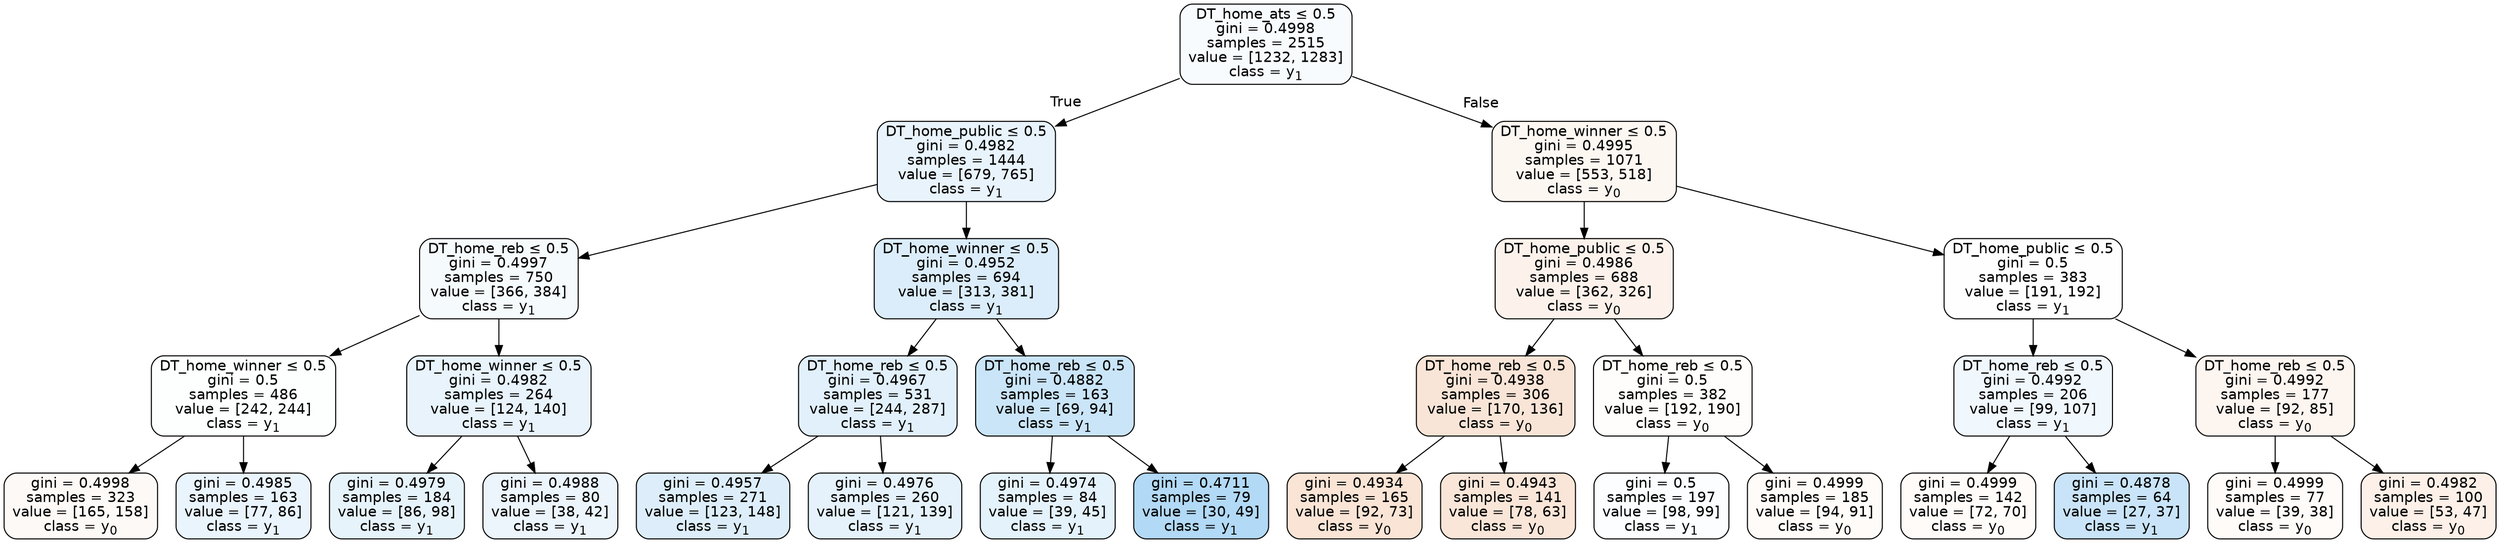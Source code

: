 digraph Tree {
node [shape=box, style="filled, rounded", color="black", fontname=helvetica] ;
edge [fontname=helvetica] ;
0 [label=<DT_home_ats &le; 0.5<br/>gini = 0.4998<br/>samples = 2515<br/>value = [1232, 1283]<br/>class = y<SUB>1</SUB>>, fillcolor="#399de50a"] ;
1 [label=<DT_home_public &le; 0.5<br/>gini = 0.4982<br/>samples = 1444<br/>value = [679, 765]<br/>class = y<SUB>1</SUB>>, fillcolor="#399de51d"] ;
0 -> 1 [labeldistance=2.5, labelangle=45, headlabel="True"] ;
2 [label=<DT_home_reb &le; 0.5<br/>gini = 0.4997<br/>samples = 750<br/>value = [366, 384]<br/>class = y<SUB>1</SUB>>, fillcolor="#399de50c"] ;
1 -> 2 ;
3 [label=<DT_home_winner &le; 0.5<br/>gini = 0.5<br/>samples = 486<br/>value = [242, 244]<br/>class = y<SUB>1</SUB>>, fillcolor="#399de502"] ;
2 -> 3 ;
4 [label=<gini = 0.4998<br/>samples = 323<br/>value = [165, 158]<br/>class = y<SUB>0</SUB>>, fillcolor="#e581390b"] ;
3 -> 4 ;
5 [label=<gini = 0.4985<br/>samples = 163<br/>value = [77, 86]<br/>class = y<SUB>1</SUB>>, fillcolor="#399de51b"] ;
3 -> 5 ;
6 [label=<DT_home_winner &le; 0.5<br/>gini = 0.4982<br/>samples = 264<br/>value = [124, 140]<br/>class = y<SUB>1</SUB>>, fillcolor="#399de51d"] ;
2 -> 6 ;
7 [label=<gini = 0.4979<br/>samples = 184<br/>value = [86, 98]<br/>class = y<SUB>1</SUB>>, fillcolor="#399de51f"] ;
6 -> 7 ;
8 [label=<gini = 0.4988<br/>samples = 80<br/>value = [38, 42]<br/>class = y<SUB>1</SUB>>, fillcolor="#399de518"] ;
6 -> 8 ;
9 [label=<DT_home_winner &le; 0.5<br/>gini = 0.4952<br/>samples = 694<br/>value = [313, 381]<br/>class = y<SUB>1</SUB>>, fillcolor="#399de52e"] ;
1 -> 9 ;
10 [label=<DT_home_reb &le; 0.5<br/>gini = 0.4967<br/>samples = 531<br/>value = [244, 287]<br/>class = y<SUB>1</SUB>>, fillcolor="#399de526"] ;
9 -> 10 ;
11 [label=<gini = 0.4957<br/>samples = 271<br/>value = [123, 148]<br/>class = y<SUB>1</SUB>>, fillcolor="#399de52b"] ;
10 -> 11 ;
12 [label=<gini = 0.4976<br/>samples = 260<br/>value = [121, 139]<br/>class = y<SUB>1</SUB>>, fillcolor="#399de521"] ;
10 -> 12 ;
13 [label=<DT_home_reb &le; 0.5<br/>gini = 0.4882<br/>samples = 163<br/>value = [69, 94]<br/>class = y<SUB>1</SUB>>, fillcolor="#399de544"] ;
9 -> 13 ;
14 [label=<gini = 0.4974<br/>samples = 84<br/>value = [39, 45]<br/>class = y<SUB>1</SUB>>, fillcolor="#399de522"] ;
13 -> 14 ;
15 [label=<gini = 0.4711<br/>samples = 79<br/>value = [30, 49]<br/>class = y<SUB>1</SUB>>, fillcolor="#399de563"] ;
13 -> 15 ;
16 [label=<DT_home_winner &le; 0.5<br/>gini = 0.4995<br/>samples = 1071<br/>value = [553, 518]<br/>class = y<SUB>0</SUB>>, fillcolor="#e5813910"] ;
0 -> 16 [labeldistance=2.5, labelangle=-45, headlabel="False"] ;
17 [label=<DT_home_public &le; 0.5<br/>gini = 0.4986<br/>samples = 688<br/>value = [362, 326]<br/>class = y<SUB>0</SUB>>, fillcolor="#e5813919"] ;
16 -> 17 ;
18 [label=<DT_home_reb &le; 0.5<br/>gini = 0.4938<br/>samples = 306<br/>value = [170, 136]<br/>class = y<SUB>0</SUB>>, fillcolor="#e5813933"] ;
17 -> 18 ;
19 [label=<gini = 0.4934<br/>samples = 165<br/>value = [92, 73]<br/>class = y<SUB>0</SUB>>, fillcolor="#e5813935"] ;
18 -> 19 ;
20 [label=<gini = 0.4943<br/>samples = 141<br/>value = [78, 63]<br/>class = y<SUB>0</SUB>>, fillcolor="#e5813931"] ;
18 -> 20 ;
21 [label=<DT_home_reb &le; 0.5<br/>gini = 0.5<br/>samples = 382<br/>value = [192, 190]<br/>class = y<SUB>0</SUB>>, fillcolor="#e5813903"] ;
17 -> 21 ;
22 [label=<gini = 0.5<br/>samples = 197<br/>value = [98, 99]<br/>class = y<SUB>1</SUB>>, fillcolor="#399de503"] ;
21 -> 22 ;
23 [label=<gini = 0.4999<br/>samples = 185<br/>value = [94, 91]<br/>class = y<SUB>0</SUB>>, fillcolor="#e5813908"] ;
21 -> 23 ;
24 [label=<DT_home_public &le; 0.5<br/>gini = 0.5<br/>samples = 383<br/>value = [191, 192]<br/>class = y<SUB>1</SUB>>, fillcolor="#399de501"] ;
16 -> 24 ;
25 [label=<DT_home_reb &le; 0.5<br/>gini = 0.4992<br/>samples = 206<br/>value = [99, 107]<br/>class = y<SUB>1</SUB>>, fillcolor="#399de513"] ;
24 -> 25 ;
26 [label=<gini = 0.4999<br/>samples = 142<br/>value = [72, 70]<br/>class = y<SUB>0</SUB>>, fillcolor="#e5813907"] ;
25 -> 26 ;
27 [label=<gini = 0.4878<br/>samples = 64<br/>value = [27, 37]<br/>class = y<SUB>1</SUB>>, fillcolor="#399de545"] ;
25 -> 27 ;
28 [label=<DT_home_reb &le; 0.5<br/>gini = 0.4992<br/>samples = 177<br/>value = [92, 85]<br/>class = y<SUB>0</SUB>>, fillcolor="#e5813913"] ;
24 -> 28 ;
29 [label=<gini = 0.4999<br/>samples = 77<br/>value = [39, 38]<br/>class = y<SUB>0</SUB>>, fillcolor="#e5813907"] ;
28 -> 29 ;
30 [label=<gini = 0.4982<br/>samples = 100<br/>value = [53, 47]<br/>class = y<SUB>0</SUB>>, fillcolor="#e581391d"] ;
28 -> 30 ;
}